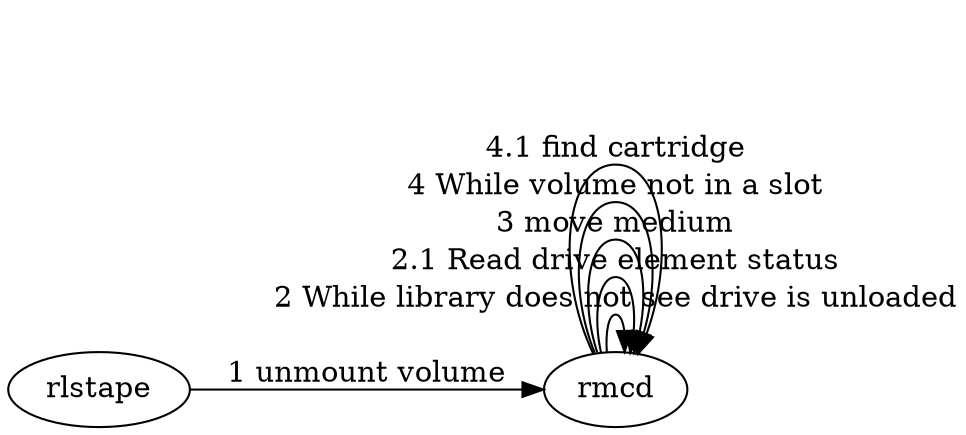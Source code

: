 digraph rlstape_rmcd_scsi {
rankdir=LR;
node [shape = oval];
edge [weight = 1];
rlstape -> rmcd [ label =  "1 unmount volume"                              ];
rmcd    -> rmcd [ label =  "2 While library does not see drive is unloaded"];
rmcd    -> rmcd [ label =    "2.1 Read drive element status"               ];
rmcd    -> rmcd [ label =  "3 move medium"                                 ];
rmcd    -> rmcd [ label =  "4 While volume not in a slot"                  ];
rmcd    -> rmcd [ label =    "4.1 find cartridge"                          ];
}
